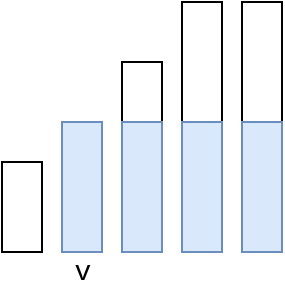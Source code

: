<mxfile version="16.5.5" type="github"><diagram id="0J118ddgQ8jE6qbMfGfo" name="第 1 页"><mxGraphModel dx="677" dy="383" grid="1" gridSize="10" guides="1" tooltips="1" connect="1" arrows="1" fold="1" page="1" pageScale="1" pageWidth="827" pageHeight="1169" math="0" shadow="0"><root><mxCell id="0"/><mxCell id="1" parent="0"/><mxCell id="VC9opKhLh0JTkFTihlue-1" value="" style="rounded=0;whiteSpace=wrap;html=1;direction=south;" vertex="1" parent="1"><mxGeometry x="240" y="340" width="20" height="45" as="geometry"/></mxCell><mxCell id="VC9opKhLh0JTkFTihlue-2" value="" style="rounded=0;whiteSpace=wrap;html=1;direction=south;strokeWidth=1;fillColor=#dae8fc;strokeColor=#6c8ebf;" vertex="1" parent="1"><mxGeometry x="270" y="320" width="20" height="65" as="geometry"/></mxCell><mxCell id="VC9opKhLh0JTkFTihlue-3" value="" style="rounded=0;whiteSpace=wrap;html=1;direction=south;" vertex="1" parent="1"><mxGeometry x="300" y="290" width="20" height="95" as="geometry"/></mxCell><mxCell id="VC9opKhLh0JTkFTihlue-4" value="" style="rounded=0;whiteSpace=wrap;html=1;direction=south;" vertex="1" parent="1"><mxGeometry x="330" y="260" width="20" height="125" as="geometry"/></mxCell><mxCell id="VC9opKhLh0JTkFTihlue-5" value="" style="rounded=0;whiteSpace=wrap;html=1;direction=south;" vertex="1" parent="1"><mxGeometry x="360" y="260" width="20" height="125" as="geometry"/></mxCell><mxCell id="VC9opKhLh0JTkFTihlue-6" value="&lt;font style=&quot;font-size: 14px&quot; face=&quot;Courier New&quot;&gt;v&lt;/font&gt;" style="text;html=1;resizable=0;autosize=1;align=center;verticalAlign=middle;points=[];fillColor=none;strokeColor=none;rounded=0;" vertex="1" parent="1"><mxGeometry x="270" y="385" width="20" height="20" as="geometry"/></mxCell><mxCell id="VC9opKhLh0JTkFTihlue-8" value="未命名图层" parent="0"/><mxCell id="VC9opKhLh0JTkFTihlue-9" value="" style="rounded=0;whiteSpace=wrap;html=1;direction=south;strokeWidth=1;fillColor=#dae8fc;strokeColor=#6c8ebf;" vertex="1" parent="VC9opKhLh0JTkFTihlue-8"><mxGeometry x="300" y="320" width="20" height="65" as="geometry"/></mxCell><mxCell id="VC9opKhLh0JTkFTihlue-10" value="" style="rounded=0;whiteSpace=wrap;html=1;direction=south;strokeWidth=1;fillColor=#dae8fc;strokeColor=#6c8ebf;" vertex="1" parent="VC9opKhLh0JTkFTihlue-8"><mxGeometry x="330" y="320" width="20" height="65" as="geometry"/></mxCell><mxCell id="VC9opKhLh0JTkFTihlue-11" value="" style="rounded=0;whiteSpace=wrap;html=1;direction=south;strokeWidth=1;fillColor=#dae8fc;strokeColor=#6c8ebf;" vertex="1" parent="VC9opKhLh0JTkFTihlue-8"><mxGeometry x="360" y="320" width="20" height="65" as="geometry"/></mxCell></root></mxGraphModel></diagram></mxfile>